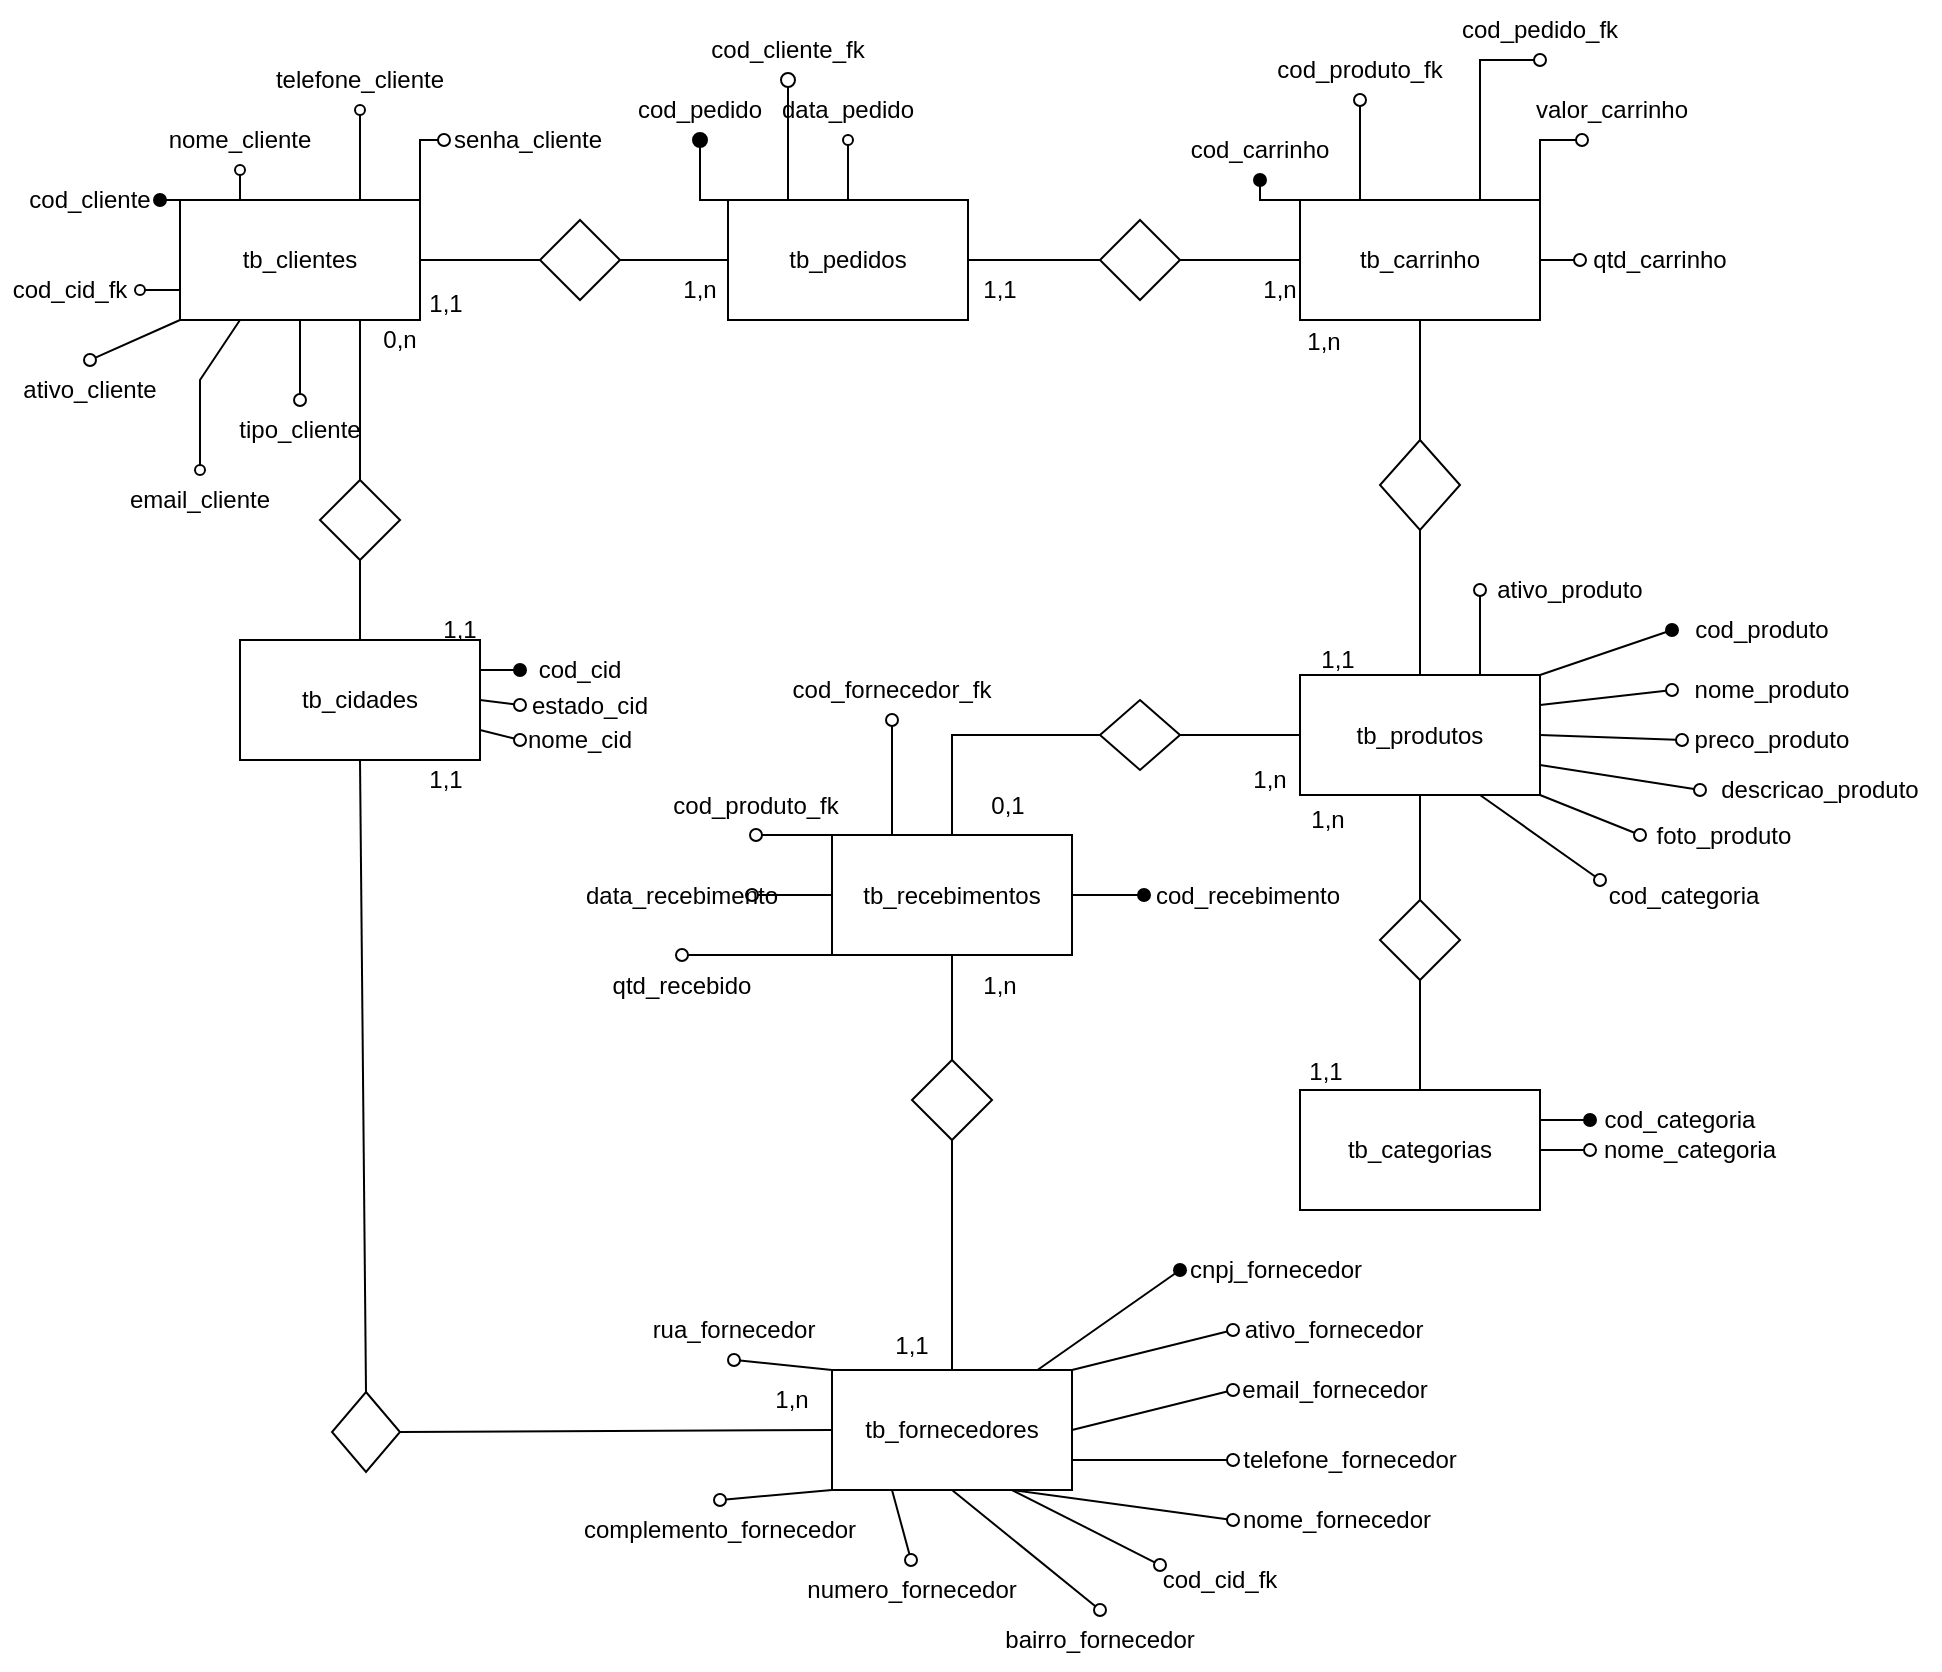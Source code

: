 <mxfile version="21.6.5" type="device">
  <diagram name="Página-1" id="2f2o-XNddZ72nW67jyk7">
    <mxGraphModel dx="2293" dy="703" grid="1" gridSize="10" guides="1" tooltips="1" connect="1" arrows="1" fold="1" page="1" pageScale="1" pageWidth="827" pageHeight="1169" math="0" shadow="0">
      <root>
        <mxCell id="0" />
        <mxCell id="1" parent="0" />
        <mxCell id="jbnwQ2-lPO5L_ibhMPWv-1" value="" style="endArrow=none;html=1;rounded=0;entryX=0.75;entryY=1;entryDx=0;entryDy=0;endFill=0;startArrow=oval;startFill=0;exitX=0;exitY=0.25;exitDx=0;exitDy=0;" parent="1" source="jbnwQ2-lPO5L_ibhMPWv-2" target="ZjNwS_tGUqbS9NZz3Lka-1" edge="1">
          <mxGeometry width="50" height="50" relative="1" as="geometry">
            <mxPoint x="727" y="577" as="sourcePoint" />
            <mxPoint x="757" y="584.5" as="targetPoint" />
          </mxGeometry>
        </mxCell>
        <mxCell id="jbnwQ2-lPO5L_ibhMPWv-2" value="cod_categoria" style="text;html=1;strokeColor=none;fillColor=none;align=center;verticalAlign=middle;whiteSpace=wrap;rounded=0;flipV=0;flipH=0;direction=east;spacingLeft=24;" parent="1" vertex="1">
          <mxGeometry x="790" y="602.5" width="60" height="30" as="geometry" />
        </mxCell>
        <mxCell id="F4kQDFRtyyqjlnuMw0bs-2" value="tb_clientes" style="rounded=0;whiteSpace=wrap;html=1;" parent="1" vertex="1">
          <mxGeometry x="80" y="270" width="120" height="60" as="geometry" />
        </mxCell>
        <mxCell id="ZjNwS_tGUqbS9NZz3Lka-1" value="tb_produtos" style="rounded=0;whiteSpace=wrap;html=1;" parent="1" vertex="1">
          <mxGeometry x="640" y="507.5" width="120" height="60" as="geometry" />
        </mxCell>
        <mxCell id="ZjNwS_tGUqbS9NZz3Lka-2" value="tb_carrinho" style="rounded=0;whiteSpace=wrap;html=1;" parent="1" vertex="1">
          <mxGeometry x="640" y="270" width="120" height="60" as="geometry" />
        </mxCell>
        <mxCell id="ZjNwS_tGUqbS9NZz3Lka-3" value="tb_pedidos" style="rounded=0;whiteSpace=wrap;html=1;" parent="1" vertex="1">
          <mxGeometry x="354" y="270" width="120" height="60" as="geometry" />
        </mxCell>
        <mxCell id="ZjNwS_tGUqbS9NZz3Lka-4" value="tb_fornecedores" style="rounded=0;whiteSpace=wrap;html=1;" parent="1" vertex="1">
          <mxGeometry x="406" y="855" width="120" height="60" as="geometry" />
        </mxCell>
        <mxCell id="ZjNwS_tGUqbS9NZz3Lka-5" value="tb_recebimentos" style="rounded=0;whiteSpace=wrap;html=1;" parent="1" vertex="1">
          <mxGeometry x="406" y="587.5" width="120" height="60" as="geometry" />
        </mxCell>
        <mxCell id="ZjNwS_tGUqbS9NZz3Lka-7" value="" style="endArrow=none;html=1;rounded=0;exitX=1;exitY=0.5;exitDx=0;exitDy=0;entryX=0;entryY=0.5;entryDx=0;entryDy=0;" parent="1" source="F4kQDFRtyyqjlnuMw0bs-2" target="ZjNwS_tGUqbS9NZz3Lka-9" edge="1">
          <mxGeometry width="50" height="50" relative="1" as="geometry">
            <mxPoint x="460" y="510" as="sourcePoint" />
            <mxPoint x="510" y="460" as="targetPoint" />
          </mxGeometry>
        </mxCell>
        <mxCell id="ZjNwS_tGUqbS9NZz3Lka-8" value="" style="endArrow=none;html=1;rounded=0;exitX=1;exitY=0.5;exitDx=0;exitDy=0;entryX=0;entryY=0.5;entryDx=0;entryDy=0;" parent="1" source="ZjNwS_tGUqbS9NZz3Lka-3" target="ZjNwS_tGUqbS9NZz3Lka-12" edge="1">
          <mxGeometry width="50" height="50" relative="1" as="geometry">
            <mxPoint x="550" y="325" as="sourcePoint" />
            <mxPoint x="600" y="275" as="targetPoint" />
            <Array as="points" />
          </mxGeometry>
        </mxCell>
        <mxCell id="ZjNwS_tGUqbS9NZz3Lka-9" value="" style="rhombus;whiteSpace=wrap;html=1;" parent="1" vertex="1">
          <mxGeometry x="260" y="280" width="40" height="40" as="geometry" />
        </mxCell>
        <mxCell id="ZjNwS_tGUqbS9NZz3Lka-10" value="" style="endArrow=none;html=1;rounded=0;exitX=1;exitY=0.5;exitDx=0;exitDy=0;entryX=0;entryY=0.5;entryDx=0;entryDy=0;" parent="1" source="ZjNwS_tGUqbS9NZz3Lka-9" target="ZjNwS_tGUqbS9NZz3Lka-3" edge="1">
          <mxGeometry width="50" height="50" relative="1" as="geometry">
            <mxPoint x="320" y="350" as="sourcePoint" />
            <mxPoint x="330" y="300" as="targetPoint" />
          </mxGeometry>
        </mxCell>
        <mxCell id="ZjNwS_tGUqbS9NZz3Lka-12" value="" style="rhombus;whiteSpace=wrap;html=1;" parent="1" vertex="1">
          <mxGeometry x="540" y="280" width="40" height="40" as="geometry" />
        </mxCell>
        <mxCell id="ZjNwS_tGUqbS9NZz3Lka-13" value="" style="endArrow=none;html=1;rounded=0;exitX=1;exitY=0.5;exitDx=0;exitDy=0;entryX=0;entryY=0.5;entryDx=0;entryDy=0;" parent="1" source="ZjNwS_tGUqbS9NZz3Lka-12" target="ZjNwS_tGUqbS9NZz3Lka-2" edge="1">
          <mxGeometry width="50" height="50" relative="1" as="geometry">
            <mxPoint x="560" y="380" as="sourcePoint" />
            <mxPoint x="610" y="330" as="targetPoint" />
          </mxGeometry>
        </mxCell>
        <mxCell id="ZjNwS_tGUqbS9NZz3Lka-21" value="" style="endArrow=none;html=1;rounded=0;exitX=0.5;exitY=0;exitDx=0;exitDy=0;" parent="1" source="ZjNwS_tGUqbS9NZz3Lka-5" target="ZjNwS_tGUqbS9NZz3Lka-22" edge="1">
          <mxGeometry width="50" height="50" relative="1" as="geometry">
            <mxPoint x="486" y="537.5" as="sourcePoint" />
            <mxPoint x="526" y="537.5" as="targetPoint" />
            <Array as="points">
              <mxPoint x="466" y="537.5" />
            </Array>
          </mxGeometry>
        </mxCell>
        <mxCell id="ZjNwS_tGUqbS9NZz3Lka-22" value="" style="rhombus;whiteSpace=wrap;html=1;" parent="1" vertex="1">
          <mxGeometry x="540" y="520" width="40" height="35" as="geometry" />
        </mxCell>
        <mxCell id="ZjNwS_tGUqbS9NZz3Lka-23" value="" style="endArrow=none;html=1;rounded=0;exitX=1;exitY=0.5;exitDx=0;exitDy=0;entryX=0;entryY=0.5;entryDx=0;entryDy=0;" parent="1" source="ZjNwS_tGUqbS9NZz3Lka-22" target="ZjNwS_tGUqbS9NZz3Lka-1" edge="1">
          <mxGeometry width="50" height="50" relative="1" as="geometry">
            <mxPoint x="586" y="597.5" as="sourcePoint" />
            <mxPoint x="636" y="547.5" as="targetPoint" />
          </mxGeometry>
        </mxCell>
        <mxCell id="ZjNwS_tGUqbS9NZz3Lka-24" value="" style="endArrow=none;html=1;rounded=0;exitX=0.5;exitY=1;exitDx=0;exitDy=0;" parent="1" source="ZjNwS_tGUqbS9NZz3Lka-5" target="ZjNwS_tGUqbS9NZz3Lka-25" edge="1">
          <mxGeometry width="50" height="50" relative="1" as="geometry">
            <mxPoint x="496" y="737.5" as="sourcePoint" />
            <mxPoint x="546" y="697.5" as="targetPoint" />
            <Array as="points">
              <mxPoint x="466" y="717.5" />
            </Array>
          </mxGeometry>
        </mxCell>
        <mxCell id="ZjNwS_tGUqbS9NZz3Lka-25" value="" style="rhombus;whiteSpace=wrap;html=1;" parent="1" vertex="1">
          <mxGeometry x="446" y="700" width="40" height="40" as="geometry" />
        </mxCell>
        <mxCell id="ZjNwS_tGUqbS9NZz3Lka-26" value="" style="endArrow=none;html=1;rounded=0;exitX=0.5;exitY=1;exitDx=0;exitDy=0;entryX=0.5;entryY=0;entryDx=0;entryDy=0;" parent="1" source="ZjNwS_tGUqbS9NZz3Lka-25" target="ZjNwS_tGUqbS9NZz3Lka-4" edge="1">
          <mxGeometry width="50" height="50" relative="1" as="geometry">
            <mxPoint x="606" y="687.5" as="sourcePoint" />
            <mxPoint x="656" y="637.5" as="targetPoint" />
          </mxGeometry>
        </mxCell>
        <mxCell id="ZjNwS_tGUqbS9NZz3Lka-29" value="" style="endArrow=none;html=1;rounded=0;exitX=0;exitY=0;exitDx=0;exitDy=0;" parent="1" source="F4kQDFRtyyqjlnuMw0bs-2" edge="1">
          <mxGeometry width="50" height="50" relative="1" as="geometry">
            <mxPoint x="130" y="260" as="sourcePoint" />
            <mxPoint x="79.324" y="270" as="targetPoint" />
          </mxGeometry>
        </mxCell>
        <mxCell id="S-ryOOtSz0reST2wqUbo-1" value="" style="endArrow=oval;html=1;rounded=0;endFill=1;exitX=0;exitY=0;exitDx=0;exitDy=0;entryX=1;entryY=0.5;entryDx=0;entryDy=0;endSize=6;" parent="1" source="F4kQDFRtyyqjlnuMw0bs-2" target="S-ryOOtSz0reST2wqUbo-2" edge="1">
          <mxGeometry width="50" height="50" relative="1" as="geometry">
            <mxPoint x="155" y="210" as="sourcePoint" />
            <mxPoint x="80" y="230" as="targetPoint" />
          </mxGeometry>
        </mxCell>
        <mxCell id="S-ryOOtSz0reST2wqUbo-2" value="cod_cliente" style="text;html=1;strokeColor=none;fillColor=none;align=center;verticalAlign=middle;whiteSpace=wrap;rounded=0;" parent="1" vertex="1">
          <mxGeometry y="255" width="70" height="30" as="geometry" />
        </mxCell>
        <mxCell id="S-ryOOtSz0reST2wqUbo-3" value="" style="endArrow=oval;html=1;rounded=0;endFill=0;entryX=0.5;entryY=1;entryDx=0;entryDy=0;endSize=5;exitX=0.25;exitY=0;exitDx=0;exitDy=0;" parent="1" source="F4kQDFRtyyqjlnuMw0bs-2" target="S-ryOOtSz0reST2wqUbo-5" edge="1">
          <mxGeometry width="50" height="50" relative="1" as="geometry">
            <mxPoint x="110" y="270" as="sourcePoint" />
            <mxPoint x="110" y="190" as="targetPoint" />
          </mxGeometry>
        </mxCell>
        <mxCell id="S-ryOOtSz0reST2wqUbo-5" value="nome_cliente" style="text;html=1;strokeColor=none;fillColor=none;align=center;verticalAlign=middle;whiteSpace=wrap;rounded=0;" parent="1" vertex="1">
          <mxGeometry x="80" y="225" width="60" height="30" as="geometry" />
        </mxCell>
        <mxCell id="S-ryOOtSz0reST2wqUbo-7" value="" style="endArrow=oval;html=1;rounded=0;endFill=0;endSize=5;exitX=0.25;exitY=1;exitDx=0;exitDy=0;entryX=0.5;entryY=0;entryDx=0;entryDy=0;" parent="1" source="F4kQDFRtyyqjlnuMw0bs-2" target="S-ryOOtSz0reST2wqUbo-8" edge="1">
          <mxGeometry width="50" height="50" relative="1" as="geometry">
            <mxPoint x="170" y="270" as="sourcePoint" />
            <mxPoint x="140" y="230" as="targetPoint" />
            <Array as="points">
              <mxPoint x="90" y="360" />
            </Array>
          </mxGeometry>
        </mxCell>
        <mxCell id="S-ryOOtSz0reST2wqUbo-8" value="email_cliente" style="text;html=1;strokeColor=none;fillColor=none;align=center;verticalAlign=middle;whiteSpace=wrap;rounded=0;" parent="1" vertex="1">
          <mxGeometry x="60" y="405" width="60" height="30" as="geometry" />
        </mxCell>
        <mxCell id="S-ryOOtSz0reST2wqUbo-9" value="" style="endArrow=oval;html=1;rounded=0;endFill=0;endSize=5;exitX=0.75;exitY=0;exitDx=0;exitDy=0;entryX=0.5;entryY=1;entryDx=0;entryDy=0;" parent="1" source="F4kQDFRtyyqjlnuMw0bs-2" target="S-ryOOtSz0reST2wqUbo-10" edge="1">
          <mxGeometry width="50" height="50" relative="1" as="geometry">
            <mxPoint x="200" y="240" as="sourcePoint" />
            <mxPoint x="200" y="240" as="targetPoint" />
          </mxGeometry>
        </mxCell>
        <mxCell id="S-ryOOtSz0reST2wqUbo-10" value="&lt;div&gt;telefone_cliente&lt;/div&gt;" style="text;html=1;strokeColor=none;fillColor=none;align=center;verticalAlign=middle;whiteSpace=wrap;rounded=0;" parent="1" vertex="1">
          <mxGeometry x="140" y="195" width="60" height="30" as="geometry" />
        </mxCell>
        <mxCell id="S-ryOOtSz0reST2wqUbo-11" value="" style="endArrow=oval;html=1;rounded=0;endFill=1;endSize=7;strokeWidth=1;exitX=0;exitY=0;exitDx=0;exitDy=0;entryX=0.5;entryY=1;entryDx=0;entryDy=0;" parent="1" source="ZjNwS_tGUqbS9NZz3Lka-3" target="S-ryOOtSz0reST2wqUbo-12" edge="1">
          <mxGeometry width="50" height="50" relative="1" as="geometry">
            <mxPoint x="389" y="260" as="sourcePoint" />
            <mxPoint x="360" y="220" as="targetPoint" />
            <Array as="points">
              <mxPoint x="340" y="270" />
            </Array>
          </mxGeometry>
        </mxCell>
        <mxCell id="S-ryOOtSz0reST2wqUbo-12" value="cod_pedido" style="text;html=1;strokeColor=none;fillColor=none;align=center;verticalAlign=middle;whiteSpace=wrap;rounded=0;" parent="1" vertex="1">
          <mxGeometry x="310" y="210" width="60" height="30" as="geometry" />
        </mxCell>
        <mxCell id="S-ryOOtSz0reST2wqUbo-14" value="" style="endArrow=oval;html=1;rounded=0;endFill=0;endSize=7;exitX=0.25;exitY=0;exitDx=0;exitDy=0;entryX=0.5;entryY=1;entryDx=0;entryDy=0;" parent="1" source="ZjNwS_tGUqbS9NZz3Lka-3" target="S-ryOOtSz0reST2wqUbo-15" edge="1">
          <mxGeometry width="50" height="50" relative="1" as="geometry">
            <mxPoint x="395" y="250" as="sourcePoint" />
            <mxPoint x="390" y="190" as="targetPoint" />
          </mxGeometry>
        </mxCell>
        <mxCell id="S-ryOOtSz0reST2wqUbo-15" value="cod_cliente_fk" style="text;html=1;strokeColor=none;fillColor=none;align=center;verticalAlign=middle;whiteSpace=wrap;rounded=0;" parent="1" vertex="1">
          <mxGeometry x="354" y="180" width="60" height="30" as="geometry" />
        </mxCell>
        <mxCell id="S-ryOOtSz0reST2wqUbo-25" value="" style="endArrow=oval;html=1;rounded=0;endFill=0;endSize=5;exitX=0.5;exitY=0;exitDx=0;exitDy=0;entryX=0.5;entryY=1;entryDx=0;entryDy=0;" parent="1" source="ZjNwS_tGUqbS9NZz3Lka-3" target="Tl1EURoc7UcwLndOuP2t-24" edge="1">
          <mxGeometry width="50" height="50" relative="1" as="geometry">
            <mxPoint x="420" y="270" as="sourcePoint" />
            <mxPoint x="420" y="240" as="targetPoint" />
          </mxGeometry>
        </mxCell>
        <mxCell id="Tl1EURoc7UcwLndOuP2t-2" value="" style="endArrow=none;html=1;rounded=0;startArrow=oval;startFill=0;entryX=1;entryY=0.75;entryDx=0;entryDy=0;exitX=0;exitY=0.5;exitDx=0;exitDy=0;" parent="1" source="Tl1EURoc7UcwLndOuP2t-11" target="ZjNwS_tGUqbS9NZz3Lka-4" edge="1">
          <mxGeometry width="50" height="50" relative="1" as="geometry">
            <mxPoint x="630.5" y="995" as="sourcePoint" />
            <mxPoint x="500.5" y="855" as="targetPoint" />
          </mxGeometry>
        </mxCell>
        <mxCell id="Tl1EURoc7UcwLndOuP2t-4" value="" style="endArrow=none;html=1;rounded=0;startArrow=oval;startFill=0;entryX=0.75;entryY=1;entryDx=0;entryDy=0;exitX=0;exitY=0.5;exitDx=0;exitDy=0;" parent="1" source="Tl1EURoc7UcwLndOuP2t-9" target="ZjNwS_tGUqbS9NZz3Lka-4" edge="1">
          <mxGeometry width="50" height="50" relative="1" as="geometry">
            <mxPoint x="600.5" y="945" as="sourcePoint" />
            <mxPoint x="560.5" y="930" as="targetPoint" />
          </mxGeometry>
        </mxCell>
        <mxCell id="Tl1EURoc7UcwLndOuP2t-8" value="" style="endArrow=none;html=1;rounded=0;startArrow=oval;startFill=0;entryX=1;entryY=0.5;entryDx=0;entryDy=0;exitX=0;exitY=0.5;exitDx=0;exitDy=0;" parent="1" source="Tl1EURoc7UcwLndOuP2t-10" target="ZjNwS_tGUqbS9NZz3Lka-4" edge="1">
          <mxGeometry width="50" height="50" relative="1" as="geometry">
            <mxPoint x="600.5" y="895" as="sourcePoint" />
            <mxPoint x="600.5" y="970" as="targetPoint" />
          </mxGeometry>
        </mxCell>
        <mxCell id="Tl1EURoc7UcwLndOuP2t-9" value="nome_fornecedor" style="text;html=1;strokeColor=none;fillColor=none;align=center;verticalAlign=middle;whiteSpace=wrap;rounded=0;spacingLeft=43;" parent="1" vertex="1">
          <mxGeometry x="606.5" y="915" width="60" height="30" as="geometry" />
        </mxCell>
        <mxCell id="Tl1EURoc7UcwLndOuP2t-10" value="email_fornecedor" style="text;html=1;strokeColor=none;fillColor=none;align=center;verticalAlign=middle;whiteSpace=wrap;rounded=0;spacingLeft=41;" parent="1" vertex="1">
          <mxGeometry x="606.5" y="850" width="60" height="30" as="geometry" />
        </mxCell>
        <mxCell id="Tl1EURoc7UcwLndOuP2t-11" value="telefone_fornecedor" style="text;html=1;strokeColor=none;fillColor=none;align=center;verticalAlign=middle;whiteSpace=wrap;rounded=0;spacingLeft=57;" parent="1" vertex="1">
          <mxGeometry x="606.5" y="885" width="60" height="30" as="geometry" />
        </mxCell>
        <mxCell id="Tl1EURoc7UcwLndOuP2t-20" value="cnpj_fornecedor" style="text;html=1;strokeColor=none;fillColor=none;align=center;verticalAlign=middle;whiteSpace=wrap;rounded=0;spacingLeft=36;" parent="1" vertex="1">
          <mxGeometry x="580" y="790" width="60" height="30" as="geometry" />
        </mxCell>
        <mxCell id="Tl1EURoc7UcwLndOuP2t-24" value="data_pedido" style="text;html=1;strokeColor=none;fillColor=none;align=center;verticalAlign=middle;whiteSpace=wrap;rounded=0;" parent="1" vertex="1">
          <mxGeometry x="384" y="210" width="60" height="30" as="geometry" />
        </mxCell>
        <mxCell id="Tl1EURoc7UcwLndOuP2t-25" style="edgeStyle=none;rounded=0;orthogonalLoop=1;jettySize=auto;html=1;exitX=0.5;exitY=0;exitDx=0;exitDy=0;" parent="1" source="Tl1EURoc7UcwLndOuP2t-24" target="Tl1EURoc7UcwLndOuP2t-24" edge="1">
          <mxGeometry relative="1" as="geometry" />
        </mxCell>
        <mxCell id="Tl1EURoc7UcwLndOuP2t-28" value="valor_carrinho" style="text;html=1;strokeColor=none;fillColor=none;align=center;verticalAlign=middle;whiteSpace=wrap;rounded=0;" parent="1" vertex="1">
          <mxGeometry x="766" y="210" width="60" height="30" as="geometry" />
        </mxCell>
        <mxCell id="Tl1EURoc7UcwLndOuP2t-30" value="cod_pedido_fk" style="text;html=1;strokeColor=none;fillColor=none;align=center;verticalAlign=middle;whiteSpace=wrap;rounded=0;" parent="1" vertex="1">
          <mxGeometry x="730" y="170" width="60" height="30" as="geometry" />
        </mxCell>
        <mxCell id="Tl1EURoc7UcwLndOuP2t-31" value="cod_produto_fk" style="text;html=1;strokeColor=none;fillColor=none;align=center;verticalAlign=middle;whiteSpace=wrap;rounded=0;" parent="1" vertex="1">
          <mxGeometry x="640" y="190" width="60" height="30" as="geometry" />
        </mxCell>
        <mxCell id="Tl1EURoc7UcwLndOuP2t-32" value="cod_carrinho" style="text;html=1;strokeColor=none;fillColor=none;align=center;verticalAlign=middle;whiteSpace=wrap;rounded=0;" parent="1" vertex="1">
          <mxGeometry x="590" y="230" width="60" height="30" as="geometry" />
        </mxCell>
        <mxCell id="Tl1EURoc7UcwLndOuP2t-33" value="" style="endArrow=none;html=1;rounded=0;startArrow=oval;startFill=1;entryX=0;entryY=0;entryDx=0;entryDy=0;exitX=0.5;exitY=1;exitDx=0;exitDy=0;" parent="1" source="Tl1EURoc7UcwLndOuP2t-32" target="ZjNwS_tGUqbS9NZz3Lka-2" edge="1">
          <mxGeometry width="50" height="50" relative="1" as="geometry">
            <mxPoint x="570" y="220" as="sourcePoint" />
            <mxPoint x="440" y="200" as="targetPoint" />
            <Array as="points">
              <mxPoint x="620" y="270" />
            </Array>
          </mxGeometry>
        </mxCell>
        <mxCell id="Tl1EURoc7UcwLndOuP2t-35" value="" style="endArrow=none;html=1;rounded=0;startArrow=oval;startFill=0;entryX=0.25;entryY=0;entryDx=0;entryDy=0;exitX=0.5;exitY=1;exitDx=0;exitDy=0;" parent="1" source="Tl1EURoc7UcwLndOuP2t-31" target="ZjNwS_tGUqbS9NZz3Lka-2" edge="1">
          <mxGeometry width="50" height="50" relative="1" as="geometry">
            <mxPoint x="660" y="250" as="sourcePoint" />
            <mxPoint x="660" y="290" as="targetPoint" />
          </mxGeometry>
        </mxCell>
        <mxCell id="Tl1EURoc7UcwLndOuP2t-36" value="" style="endArrow=none;html=1;rounded=0;startArrow=oval;startFill=0;entryX=0.75;entryY=0;entryDx=0;entryDy=0;exitX=0.5;exitY=1;exitDx=0;exitDy=0;" parent="1" source="Tl1EURoc7UcwLndOuP2t-30" target="ZjNwS_tGUqbS9NZz3Lka-2" edge="1">
          <mxGeometry width="50" height="50" relative="1" as="geometry">
            <mxPoint x="670" y="260" as="sourcePoint" />
            <mxPoint x="670" y="300" as="targetPoint" />
            <Array as="points">
              <mxPoint x="730" y="200" />
            </Array>
          </mxGeometry>
        </mxCell>
        <mxCell id="Tl1EURoc7UcwLndOuP2t-37" value="" style="endArrow=none;html=1;rounded=0;startArrow=oval;startFill=0;entryX=1;entryY=0;entryDx=0;entryDy=0;exitX=0.25;exitY=1;exitDx=0;exitDy=0;" parent="1" source="Tl1EURoc7UcwLndOuP2t-28" target="ZjNwS_tGUqbS9NZz3Lka-2" edge="1">
          <mxGeometry width="50" height="50" relative="1" as="geometry">
            <mxPoint x="770" y="250" as="sourcePoint" />
            <mxPoint x="810" y="270" as="targetPoint" />
            <Array as="points">
              <mxPoint x="760" y="240" />
            </Array>
          </mxGeometry>
        </mxCell>
        <mxCell id="Tl1EURoc7UcwLndOuP2t-39" value="" style="endArrow=none;html=1;rounded=0;startArrow=oval;startFill=1;entryX=1;entryY=0;entryDx=0;entryDy=0;exitX=0;exitY=0.5;exitDx=0;exitDy=0;" parent="1" source="Tl1EURoc7UcwLndOuP2t-47" target="ZjNwS_tGUqbS9NZz3Lka-1" edge="1">
          <mxGeometry width="50" height="50" relative="1" as="geometry">
            <mxPoint x="866" y="497.5" as="sourcePoint" />
            <mxPoint x="796" y="497.5" as="targetPoint" />
          </mxGeometry>
        </mxCell>
        <mxCell id="Tl1EURoc7UcwLndOuP2t-43" value="" style="endArrow=none;html=1;rounded=0;startArrow=oval;startFill=0;entryX=1;entryY=0.25;entryDx=0;entryDy=0;exitX=0;exitY=0.5;exitDx=0;exitDy=0;" parent="1" source="Tl1EURoc7UcwLndOuP2t-48" target="ZjNwS_tGUqbS9NZz3Lka-1" edge="1">
          <mxGeometry width="50" height="50" relative="1" as="geometry">
            <mxPoint x="1006" y="567.5" as="sourcePoint" />
            <mxPoint x="936" y="567.5" as="targetPoint" />
          </mxGeometry>
        </mxCell>
        <mxCell id="Tl1EURoc7UcwLndOuP2t-44" value="" style="endArrow=none;html=1;rounded=0;startArrow=oval;startFill=0;entryX=1;entryY=0.5;entryDx=0;entryDy=0;exitX=0;exitY=0.5;exitDx=0;exitDy=0;" parent="1" source="Tl1EURoc7UcwLndOuP2t-52" target="ZjNwS_tGUqbS9NZz3Lka-1" edge="1">
          <mxGeometry width="50" height="50" relative="1" as="geometry">
            <mxPoint x="826" y="547.5" as="sourcePoint" />
            <mxPoint x="946" y="577.5" as="targetPoint" />
          </mxGeometry>
        </mxCell>
        <mxCell id="Tl1EURoc7UcwLndOuP2t-45" value="" style="endArrow=none;html=1;rounded=0;startArrow=oval;startFill=0;entryX=1;entryY=0.75;entryDx=0;entryDy=0;exitX=0;exitY=0.5;exitDx=0;exitDy=0;" parent="1" source="Tl1EURoc7UcwLndOuP2t-51" target="ZjNwS_tGUqbS9NZz3Lka-1" edge="1">
          <mxGeometry width="50" height="50" relative="1" as="geometry">
            <mxPoint x="1026" y="587.5" as="sourcePoint" />
            <mxPoint x="956" y="587.5" as="targetPoint" />
          </mxGeometry>
        </mxCell>
        <mxCell id="Tl1EURoc7UcwLndOuP2t-47" value="cod_produto" style="text;html=1;strokeColor=none;fillColor=none;align=center;verticalAlign=middle;whiteSpace=wrap;rounded=0;" parent="1" vertex="1">
          <mxGeometry x="826" y="470" width="90" height="30" as="geometry" />
        </mxCell>
        <mxCell id="Tl1EURoc7UcwLndOuP2t-48" value="nome_produto" style="text;html=1;strokeColor=none;fillColor=none;align=center;verticalAlign=middle;whiteSpace=wrap;rounded=0;" parent="1" vertex="1">
          <mxGeometry x="826" y="500" width="100" height="30" as="geometry" />
        </mxCell>
        <mxCell id="Tl1EURoc7UcwLndOuP2t-51" value="descricao_produto" style="text;html=1;strokeColor=none;fillColor=none;align=center;verticalAlign=middle;whiteSpace=wrap;rounded=0;" parent="1" vertex="1">
          <mxGeometry x="840" y="550" width="120" height="30" as="geometry" />
        </mxCell>
        <mxCell id="Tl1EURoc7UcwLndOuP2t-52" value="preco_produto" style="text;html=1;strokeColor=none;fillColor=none;align=center;verticalAlign=middle;whiteSpace=wrap;rounded=0;" parent="1" vertex="1">
          <mxGeometry x="831" y="525" width="90" height="30" as="geometry" />
        </mxCell>
        <mxCell id="Tl1EURoc7UcwLndOuP2t-54" value="data_recebimento" style="text;html=1;strokeColor=none;fillColor=none;align=center;verticalAlign=middle;whiteSpace=wrap;rounded=0;" parent="1" vertex="1">
          <mxGeometry x="296" y="602.5" width="70" height="30" as="geometry" />
        </mxCell>
        <mxCell id="Tl1EURoc7UcwLndOuP2t-56" value="cod_produto_fk" style="text;html=1;strokeColor=none;fillColor=none;align=center;verticalAlign=middle;whiteSpace=wrap;rounded=0;" parent="1" vertex="1">
          <mxGeometry x="328" y="557.5" width="80" height="30" as="geometry" />
        </mxCell>
        <mxCell id="Tl1EURoc7UcwLndOuP2t-57" value="qtd_recebido" style="text;html=1;strokeColor=none;fillColor=none;align=center;verticalAlign=middle;whiteSpace=wrap;rounded=0;" parent="1" vertex="1">
          <mxGeometry x="266" y="647.5" width="130" height="30" as="geometry" />
        </mxCell>
        <mxCell id="Tl1EURoc7UcwLndOuP2t-58" value="" style="endArrow=none;html=1;rounded=0;startArrow=oval;startFill=0;entryX=0;entryY=0;entryDx=0;entryDy=0;exitX=0.5;exitY=1;exitDx=0;exitDy=0;" parent="1" source="Tl1EURoc7UcwLndOuP2t-56" target="ZjNwS_tGUqbS9NZz3Lka-5" edge="1">
          <mxGeometry width="50" height="50" relative="1" as="geometry">
            <mxPoint x="466" y="507.5" as="sourcePoint" />
            <mxPoint x="726" y="537.5" as="targetPoint" />
          </mxGeometry>
        </mxCell>
        <mxCell id="Tl1EURoc7UcwLndOuP2t-59" value="" style="endArrow=none;html=1;rounded=0;startArrow=oval;startFill=0;entryX=0;entryY=0.5;entryDx=0;entryDy=0;exitX=1;exitY=0.5;exitDx=0;exitDy=0;" parent="1" source="Tl1EURoc7UcwLndOuP2t-54" target="ZjNwS_tGUqbS9NZz3Lka-5" edge="1">
          <mxGeometry width="50" height="50" relative="1" as="geometry">
            <mxPoint x="371" y="617.5" as="sourcePoint" />
            <mxPoint x="726" y="537.5" as="targetPoint" />
          </mxGeometry>
        </mxCell>
        <mxCell id="Tl1EURoc7UcwLndOuP2t-60" value="" style="endArrow=none;html=1;rounded=0;startArrow=oval;startFill=0;entryX=0;entryY=1;entryDx=0;entryDy=0;exitX=0.5;exitY=0;exitDx=0;exitDy=0;" parent="1" source="Tl1EURoc7UcwLndOuP2t-57" target="ZjNwS_tGUqbS9NZz3Lka-5" edge="1">
          <mxGeometry width="50" height="50" relative="1" as="geometry">
            <mxPoint x="686" y="597.5" as="sourcePoint" />
            <mxPoint x="736" y="547.5" as="targetPoint" />
          </mxGeometry>
        </mxCell>
        <mxCell id="Tl1EURoc7UcwLndOuP2t-61" value="1,1" style="text;html=1;strokeColor=none;fillColor=none;align=center;verticalAlign=middle;whiteSpace=wrap;rounded=0;" parent="1" vertex="1">
          <mxGeometry x="415.5" y="830" width="60" height="25" as="geometry" />
        </mxCell>
        <mxCell id="Tl1EURoc7UcwLndOuP2t-63" value="1,n" style="text;html=1;strokeColor=none;fillColor=none;align=center;verticalAlign=middle;whiteSpace=wrap;rounded=0;" parent="1" vertex="1">
          <mxGeometry x="460" y="647.5" width="60" height="30" as="geometry" />
        </mxCell>
        <mxCell id="Tl1EURoc7UcwLndOuP2t-65" value="1,n" style="text;html=1;strokeColor=none;fillColor=none;align=center;verticalAlign=middle;whiteSpace=wrap;rounded=0;" parent="1" vertex="1">
          <mxGeometry x="595" y="545" width="60" height="30" as="geometry" />
        </mxCell>
        <mxCell id="Tl1EURoc7UcwLndOuP2t-66" value="1,n" style="text;html=1;strokeColor=none;fillColor=none;align=center;verticalAlign=middle;whiteSpace=wrap;rounded=0;" parent="1" vertex="1">
          <mxGeometry x="310" y="300" width="60" height="30" as="geometry" />
        </mxCell>
        <mxCell id="Tl1EURoc7UcwLndOuP2t-67" value="1,1" style="text;html=1;strokeColor=none;fillColor=none;align=center;verticalAlign=middle;whiteSpace=wrap;rounded=0;" parent="1" vertex="1">
          <mxGeometry x="183" y="307" width="60" height="30" as="geometry" />
        </mxCell>
        <mxCell id="Tl1EURoc7UcwLndOuP2t-68" value="1,n" style="text;html=1;strokeColor=none;fillColor=none;align=center;verticalAlign=middle;whiteSpace=wrap;rounded=0;" parent="1" vertex="1">
          <mxGeometry x="600" y="300" width="60" height="30" as="geometry" />
        </mxCell>
        <mxCell id="Tl1EURoc7UcwLndOuP2t-69" value="1,1" style="text;html=1;strokeColor=none;fillColor=none;align=center;verticalAlign=middle;whiteSpace=wrap;rounded=0;" parent="1" vertex="1">
          <mxGeometry x="460" y="300" width="60" height="30" as="geometry" />
        </mxCell>
        <mxCell id="9uezJI6PURcAkv06gFwP-1" value="" style="endArrow=none;html=1;rounded=0;exitX=0.5;exitY=0;exitDx=0;exitDy=0;" parent="1" source="9uezJI6PURcAkv06gFwP-15" target="ZjNwS_tGUqbS9NZz3Lka-2" edge="1">
          <mxGeometry width="50" height="50" relative="1" as="geometry">
            <mxPoint x="530" y="490" as="sourcePoint" />
            <mxPoint x="580" y="440" as="targetPoint" />
          </mxGeometry>
        </mxCell>
        <mxCell id="9uezJI6PURcAkv06gFwP-2" value="ativo_cliente" style="text;html=1;strokeColor=none;fillColor=none;align=center;verticalAlign=middle;whiteSpace=wrap;rounded=0;" parent="1" vertex="1">
          <mxGeometry x="5" y="350" width="60" height="30" as="geometry" />
        </mxCell>
        <mxCell id="9uezJI6PURcAkv06gFwP-3" value="" style="endArrow=none;html=1;rounded=0;startArrow=oval;startFill=0;exitX=0.5;exitY=0;exitDx=0;exitDy=0;entryX=0;entryY=1;entryDx=0;entryDy=0;" parent="1" source="9uezJI6PURcAkv06gFwP-2" target="F4kQDFRtyyqjlnuMw0bs-2" edge="1">
          <mxGeometry width="50" height="50" relative="1" as="geometry">
            <mxPoint x="590" y="560" as="sourcePoint" />
            <mxPoint x="110" y="340" as="targetPoint" />
            <Array as="points" />
          </mxGeometry>
        </mxCell>
        <mxCell id="9uezJI6PURcAkv06gFwP-4" value="tipo_cliente" style="text;html=1;strokeColor=none;fillColor=none;align=center;verticalAlign=middle;whiteSpace=wrap;rounded=0;" parent="1" vertex="1">
          <mxGeometry x="110" y="370" width="60" height="30" as="geometry" />
        </mxCell>
        <mxCell id="9uezJI6PURcAkv06gFwP-7" value="" style="endArrow=none;html=1;rounded=0;startArrow=oval;startFill=0;exitX=0.5;exitY=0;exitDx=0;exitDy=0;entryX=0.5;entryY=1;entryDx=0;entryDy=0;" parent="1" source="9uezJI6PURcAkv06gFwP-4" target="F4kQDFRtyyqjlnuMw0bs-2" edge="1">
          <mxGeometry width="50" height="50" relative="1" as="geometry">
            <mxPoint x="175" y="390" as="sourcePoint" />
            <mxPoint x="225" y="340" as="targetPoint" />
          </mxGeometry>
        </mxCell>
        <mxCell id="9uezJI6PURcAkv06gFwP-8" value="qtd_carrinho" style="text;html=1;strokeColor=none;fillColor=none;align=center;verticalAlign=middle;whiteSpace=wrap;rounded=0;" parent="1" vertex="1">
          <mxGeometry x="780" y="285" width="80" height="30" as="geometry" />
        </mxCell>
        <mxCell id="9uezJI6PURcAkv06gFwP-9" value="" style="endArrow=none;html=1;rounded=0;startArrow=oval;startFill=0;entryX=1;entryY=0.5;entryDx=0;entryDy=0;exitX=0;exitY=0.5;exitDx=0;exitDy=0;" parent="1" source="9uezJI6PURcAkv06gFwP-8" target="ZjNwS_tGUqbS9NZz3Lka-2" edge="1">
          <mxGeometry width="50" height="50" relative="1" as="geometry">
            <mxPoint x="750" y="360" as="sourcePoint" />
            <mxPoint x="800" y="310" as="targetPoint" />
          </mxGeometry>
        </mxCell>
        <mxCell id="9uezJI6PURcAkv06gFwP-11" value="" style="endArrow=none;html=1;rounded=0;startArrow=oval;startFill=0;entryX=0.75;entryY=0;entryDx=0;entryDy=0;exitX=0;exitY=0.5;exitDx=0;exitDy=0;" parent="1" source="9uezJI6PURcAkv06gFwP-12" target="ZjNwS_tGUqbS9NZz3Lka-1" edge="1">
          <mxGeometry width="50" height="50" relative="1" as="geometry">
            <mxPoint x="830" y="480" as="sourcePoint" />
            <mxPoint x="730" y="510" as="targetPoint" />
            <Array as="points">
              <mxPoint x="730" y="480" />
            </Array>
          </mxGeometry>
        </mxCell>
        <mxCell id="9uezJI6PURcAkv06gFwP-12" value="ativo_produto" style="text;html=1;strokeColor=none;fillColor=none;align=center;verticalAlign=middle;whiteSpace=wrap;rounded=0;" parent="1" vertex="1">
          <mxGeometry x="730" y="450" width="90" height="30" as="geometry" />
        </mxCell>
        <mxCell id="9uezJI6PURcAkv06gFwP-13" value="1,n" style="text;html=1;strokeColor=none;fillColor=none;align=center;verticalAlign=middle;whiteSpace=wrap;rounded=0;" parent="1" vertex="1">
          <mxGeometry x="622" y="326" width="60" height="30" as="geometry" />
        </mxCell>
        <mxCell id="9uezJI6PURcAkv06gFwP-14" value="1,1" style="text;html=1;strokeColor=none;fillColor=none;align=center;verticalAlign=middle;whiteSpace=wrap;rounded=0;" parent="1" vertex="1">
          <mxGeometry x="629" y="484" width="60" height="32.5" as="geometry" />
        </mxCell>
        <mxCell id="9uezJI6PURcAkv06gFwP-15" value="" style="rhombus;whiteSpace=wrap;html=1;" parent="1" vertex="1">
          <mxGeometry x="680" y="390" width="40" height="45" as="geometry" />
        </mxCell>
        <mxCell id="9uezJI6PURcAkv06gFwP-17" value="" style="endArrow=none;html=1;rounded=0;entryX=0.5;entryY=1;entryDx=0;entryDy=0;exitX=0.5;exitY=0;exitDx=0;exitDy=0;" parent="1" source="ZjNwS_tGUqbS9NZz3Lka-1" target="9uezJI6PURcAkv06gFwP-15" edge="1">
          <mxGeometry width="50" height="50" relative="1" as="geometry">
            <mxPoint x="590" y="530" as="sourcePoint" />
            <mxPoint x="640" y="480" as="targetPoint" />
          </mxGeometry>
        </mxCell>
        <mxCell id="vsyQUAJhut0UXk86lRQu-1" value="ativo_fornecedor" style="text;html=1;strokeColor=none;fillColor=none;align=center;verticalAlign=middle;whiteSpace=wrap;rounded=0;spacing=0;spacingLeft=40;" parent="1" vertex="1">
          <mxGeometry x="606.5" y="820" width="60" height="30" as="geometry" />
        </mxCell>
        <mxCell id="vsyQUAJhut0UXk86lRQu-3" value="" style="endArrow=none;html=1;rounded=0;startArrow=oval;startFill=0;entryX=1;entryY=0;entryDx=0;entryDy=0;exitX=0;exitY=0.5;exitDx=0;exitDy=0;" parent="1" source="vsyQUAJhut0UXk86lRQu-1" target="ZjNwS_tGUqbS9NZz3Lka-4" edge="1">
          <mxGeometry width="50" height="50" relative="1" as="geometry">
            <mxPoint x="618" y="762.5" as="sourcePoint" />
            <mxPoint x="518" y="620.5" as="targetPoint" />
            <Array as="points" />
          </mxGeometry>
        </mxCell>
        <mxCell id="HZ6WcUXE7XcEqX8iyMWe-2" value="" style="endArrow=none;html=1;rounded=0;startArrow=oval;startFill=1;exitX=0;exitY=0.5;exitDx=0;exitDy=0;" parent="1" source="Tl1EURoc7UcwLndOuP2t-20" target="ZjNwS_tGUqbS9NZz3Lka-4" edge="1">
          <mxGeometry width="50" height="50" relative="1" as="geometry">
            <mxPoint x="560" y="850" as="sourcePoint" />
            <mxPoint x="294.5" y="777.5" as="targetPoint" />
          </mxGeometry>
        </mxCell>
        <mxCell id="HZ6WcUXE7XcEqX8iyMWe-8" value="0,1" style="text;html=1;strokeColor=none;fillColor=none;align=center;verticalAlign=middle;whiteSpace=wrap;rounded=0;" parent="1" vertex="1">
          <mxGeometry x="464" y="557.5" width="60" height="30" as="geometry" />
        </mxCell>
        <mxCell id="fmxYldBwVqD4av5W19d3-1" style="edgeStyle=orthogonalEdgeStyle;rounded=0;orthogonalLoop=1;jettySize=auto;html=1;exitX=0.5;exitY=1;exitDx=0;exitDy=0;" parent="1" source="HZ6WcUXE7XcEqX8iyMWe-8" target="HZ6WcUXE7XcEqX8iyMWe-8" edge="1">
          <mxGeometry relative="1" as="geometry" />
        </mxCell>
        <mxCell id="fmxYldBwVqD4av5W19d3-3" value="tb_cidades" style="rounded=0;whiteSpace=wrap;html=1;" parent="1" vertex="1">
          <mxGeometry x="110" y="490" width="120" height="60" as="geometry" />
        </mxCell>
        <mxCell id="fmxYldBwVqD4av5W19d3-5" value="" style="endArrow=none;html=1;rounded=0;startArrow=oval;startFill=1;entryX=1;entryY=0.25;entryDx=0;entryDy=0;exitX=0;exitY=0.5;exitDx=0;exitDy=0;" parent="1" source="fmxYldBwVqD4av5W19d3-6" target="fmxYldBwVqD4av5W19d3-3" edge="1">
          <mxGeometry width="50" height="50" relative="1" as="geometry">
            <mxPoint x="290" y="535" as="sourcePoint" />
            <mxPoint x="270" y="535" as="targetPoint" />
          </mxGeometry>
        </mxCell>
        <mxCell id="fmxYldBwVqD4av5W19d3-6" value="cod_cid" style="text;html=1;strokeColor=none;fillColor=none;align=center;verticalAlign=middle;whiteSpace=wrap;rounded=0;" parent="1" vertex="1">
          <mxGeometry x="250" y="490" width="60" height="30" as="geometry" />
        </mxCell>
        <mxCell id="fmxYldBwVqD4av5W19d3-7" value="" style="endArrow=none;html=1;rounded=0;exitX=0.5;exitY=0;exitDx=0;exitDy=0;entryX=0.5;entryY=1;entryDx=0;entryDy=0;" parent="1" source="fmxYldBwVqD4av5W19d3-3" target="fmxYldBwVqD4av5W19d3-8" edge="1">
          <mxGeometry width="50" height="50" relative="1" as="geometry">
            <mxPoint x="470" y="477.5" as="sourcePoint" />
            <mxPoint x="170" y="482.5" as="targetPoint" />
          </mxGeometry>
        </mxCell>
        <mxCell id="fmxYldBwVqD4av5W19d3-8" value="" style="rhombus;whiteSpace=wrap;html=1;" parent="1" vertex="1">
          <mxGeometry x="150" y="410" width="40" height="40" as="geometry" />
        </mxCell>
        <mxCell id="fmxYldBwVqD4av5W19d3-9" value="" style="endArrow=none;html=1;rounded=0;exitX=0.5;exitY=0;exitDx=0;exitDy=0;entryX=0.75;entryY=1;entryDx=0;entryDy=0;" parent="1" source="fmxYldBwVqD4av5W19d3-8" target="F4kQDFRtyyqjlnuMw0bs-2" edge="1">
          <mxGeometry width="50" height="50" relative="1" as="geometry">
            <mxPoint x="470" y="480" as="sourcePoint" />
            <mxPoint x="280" y="435" as="targetPoint" />
            <Array as="points" />
          </mxGeometry>
        </mxCell>
        <mxCell id="fmxYldBwVqD4av5W19d3-12" value="&lt;div&gt;cod_cid_fk&lt;/div&gt;" style="text;html=1;strokeColor=none;fillColor=none;align=center;verticalAlign=middle;whiteSpace=wrap;rounded=0;" parent="1" vertex="1">
          <mxGeometry x="-10" y="300" width="70" height="30" as="geometry" />
        </mxCell>
        <mxCell id="fmxYldBwVqD4av5W19d3-15" value="" style="endArrow=none;html=1;rounded=0;startArrow=oval;startFill=0;entryX=1;entryY=1;entryDx=0;entryDy=0;exitX=0;exitY=0.5;exitDx=0;exitDy=0;" parent="1" source="fmxYldBwVqD4av5W19d3-16" target="ZjNwS_tGUqbS9NZz3Lka-1" edge="1">
          <mxGeometry width="50" height="50" relative="1" as="geometry">
            <mxPoint x="760" y="590" as="sourcePoint" />
            <mxPoint x="490" y="400" as="targetPoint" />
          </mxGeometry>
        </mxCell>
        <mxCell id="fmxYldBwVqD4av5W19d3-16" value="foto_produto" style="text;html=1;strokeColor=none;fillColor=none;align=center;verticalAlign=middle;whiteSpace=wrap;rounded=0;spacingLeft=7;" parent="1" vertex="1">
          <mxGeometry x="810" y="572.5" width="77" height="30" as="geometry" />
        </mxCell>
        <mxCell id="fmxYldBwVqD4av5W19d3-21" value="tb_categorias" style="rounded=0;whiteSpace=wrap;html=1;" parent="1" vertex="1">
          <mxGeometry x="640" y="715" width="120" height="60" as="geometry" />
        </mxCell>
        <mxCell id="fmxYldBwVqD4av5W19d3-29" value="" style="endArrow=oval;html=1;rounded=0;exitX=1;exitY=0.5;exitDx=0;exitDy=0;endFill=0;entryX=0;entryY=0.5;entryDx=0;entryDy=0;" parent="1" source="fmxYldBwVqD4av5W19d3-21" target="fmxYldBwVqD4av5W19d3-34" edge="1">
          <mxGeometry width="50" height="50" relative="1" as="geometry">
            <mxPoint x="800" y="745" as="sourcePoint" />
            <mxPoint x="790" y="760" as="targetPoint" />
          </mxGeometry>
        </mxCell>
        <mxCell id="fmxYldBwVqD4av5W19d3-31" value="" style="endArrow=oval;html=1;rounded=0;endFill=1;exitX=1;exitY=0.25;exitDx=0;exitDy=0;entryX=0;entryY=0.5;entryDx=0;entryDy=0;" parent="1" source="fmxYldBwVqD4av5W19d3-21" target="fmxYldBwVqD4av5W19d3-32" edge="1">
          <mxGeometry width="50" height="50" relative="1" as="geometry">
            <mxPoint x="730" y="675" as="sourcePoint" />
            <mxPoint x="830" y="715" as="targetPoint" />
          </mxGeometry>
        </mxCell>
        <mxCell id="fmxYldBwVqD4av5W19d3-32" value="cod_categoria" style="text;html=1;strokeColor=none;fillColor=none;align=center;verticalAlign=middle;whiteSpace=wrap;rounded=0;" parent="1" vertex="1">
          <mxGeometry x="785" y="715" width="90" height="30" as="geometry" />
        </mxCell>
        <mxCell id="fmxYldBwVqD4av5W19d3-34" value="nome_categoria" style="text;html=1;strokeColor=none;fillColor=none;align=center;verticalAlign=middle;whiteSpace=wrap;rounded=0;" parent="1" vertex="1">
          <mxGeometry x="785" y="727.5" width="100" height="35" as="geometry" />
        </mxCell>
        <mxCell id="fmxYldBwVqD4av5W19d3-35" value="" style="endArrow=none;html=1;rounded=0;exitX=0.5;exitY=0;exitDx=0;exitDy=0;entryX=0.5;entryY=1;entryDx=0;entryDy=0;" parent="1" source="fmxYldBwVqD4av5W19d3-21" target="fmxYldBwVqD4av5W19d3-36" edge="1">
          <mxGeometry width="50" height="50" relative="1" as="geometry">
            <mxPoint x="730" y="640" as="sourcePoint" />
            <mxPoint x="700" y="680" as="targetPoint" />
          </mxGeometry>
        </mxCell>
        <mxCell id="fmxYldBwVqD4av5W19d3-36" value="" style="rhombus;whiteSpace=wrap;html=1;" parent="1" vertex="1">
          <mxGeometry x="680" y="620" width="40" height="40" as="geometry" />
        </mxCell>
        <mxCell id="fmxYldBwVqD4av5W19d3-37" value="" style="endArrow=none;html=1;rounded=0;exitX=0.5;exitY=0;exitDx=0;exitDy=0;entryX=0.5;entryY=1;entryDx=0;entryDy=0;" parent="1" source="fmxYldBwVqD4av5W19d3-36" target="ZjNwS_tGUqbS9NZz3Lka-1" edge="1">
          <mxGeometry width="50" height="50" relative="1" as="geometry">
            <mxPoint x="730" y="640" as="sourcePoint" />
            <mxPoint x="780" y="590" as="targetPoint" />
          </mxGeometry>
        </mxCell>
        <mxCell id="fmxYldBwVqD4av5W19d3-38" value="" style="endArrow=oval;html=1;rounded=0;endFill=0;exitX=1;exitY=0;exitDx=0;exitDy=0;entryX=0;entryY=0.5;entryDx=0;entryDy=0;" parent="1" source="F4kQDFRtyyqjlnuMw0bs-2" target="fmxYldBwVqD4av5W19d3-39" edge="1">
          <mxGeometry width="50" height="50" relative="1" as="geometry">
            <mxPoint x="216" y="380" as="sourcePoint" />
            <mxPoint x="240" y="190" as="targetPoint" />
            <Array as="points">
              <mxPoint x="200" y="240" />
            </Array>
          </mxGeometry>
        </mxCell>
        <mxCell id="fmxYldBwVqD4av5W19d3-39" value="senha_cliente" style="text;html=1;strokeColor=none;fillColor=none;align=center;verticalAlign=middle;whiteSpace=wrap;rounded=0;" parent="1" vertex="1">
          <mxGeometry x="212" y="225" width="84" height="30" as="geometry" />
        </mxCell>
        <mxCell id="EugOOFMT5J3IFzMl5P8F-1" value="&lt;div&gt;nome_cid&lt;/div&gt;" style="text;html=1;strokeColor=none;fillColor=none;align=center;verticalAlign=middle;whiteSpace=wrap;rounded=0;" parent="1" vertex="1">
          <mxGeometry x="250" y="522.5" width="60" height="35" as="geometry" />
        </mxCell>
        <mxCell id="EugOOFMT5J3IFzMl5P8F-2" value="" style="endArrow=oval;html=1;rounded=0;exitX=1;exitY=0.75;exitDx=0;exitDy=0;entryX=0;entryY=0.5;entryDx=0;entryDy=0;endFill=0;" parent="1" source="fmxYldBwVqD4av5W19d3-3" target="EugOOFMT5J3IFzMl5P8F-1" edge="1">
          <mxGeometry width="50" height="50" relative="1" as="geometry">
            <mxPoint x="470" y="500" as="sourcePoint" />
            <mxPoint x="520" y="450" as="targetPoint" />
          </mxGeometry>
        </mxCell>
        <mxCell id="EugOOFMT5J3IFzMl5P8F-3" value="0,n" style="text;html=1;strokeColor=none;fillColor=none;align=center;verticalAlign=middle;whiteSpace=wrap;rounded=0;" parent="1" vertex="1">
          <mxGeometry x="160" y="325" width="60" height="30" as="geometry" />
        </mxCell>
        <mxCell id="EugOOFMT5J3IFzMl5P8F-4" value="1,1" style="text;html=1;strokeColor=none;fillColor=none;align=center;verticalAlign=middle;whiteSpace=wrap;rounded=0;" parent="1" vertex="1">
          <mxGeometry x="190" y="470" width="60" height="30" as="geometry" />
        </mxCell>
        <mxCell id="EugOOFMT5J3IFzMl5P8F-6" value="&lt;div&gt;estado_cid&lt;/div&gt;" style="text;html=1;strokeColor=none;fillColor=none;align=center;verticalAlign=middle;whiteSpace=wrap;rounded=0;" parent="1" vertex="1">
          <mxGeometry x="250" y="507.5" width="70" height="30" as="geometry" />
        </mxCell>
        <mxCell id="EugOOFMT5J3IFzMl5P8F-8" value="" style="endArrow=oval;html=1;rounded=0;exitX=1;exitY=0.5;exitDx=0;exitDy=0;entryX=0;entryY=0.5;entryDx=0;entryDy=0;endFill=0;" parent="1" source="fmxYldBwVqD4av5W19d3-3" target="EugOOFMT5J3IFzMl5P8F-6" edge="1">
          <mxGeometry width="50" height="50" relative="1" as="geometry">
            <mxPoint x="250" y="555" as="sourcePoint" />
            <mxPoint x="270" y="555" as="targetPoint" />
          </mxGeometry>
        </mxCell>
        <mxCell id="EugOOFMT5J3IFzMl5P8F-9" value="1,n" style="text;html=1;strokeColor=none;fillColor=none;align=center;verticalAlign=middle;whiteSpace=wrap;rounded=0;" parent="1" vertex="1">
          <mxGeometry x="624" y="564.5" width="60" height="30" as="geometry" />
        </mxCell>
        <mxCell id="EugOOFMT5J3IFzMl5P8F-10" value="1,1" style="text;html=1;strokeColor=none;fillColor=none;align=center;verticalAlign=middle;whiteSpace=wrap;rounded=0;" parent="1" vertex="1">
          <mxGeometry x="623" y="691" width="60" height="30" as="geometry" />
        </mxCell>
        <mxCell id="EugOOFMT5J3IFzMl5P8F-12" value="" style="endArrow=none;html=1;rounded=0;startArrow=oval;startFill=0;entryX=0.25;entryY=0;entryDx=0;entryDy=0;exitX=0.5;exitY=1;exitDx=0;exitDy=0;" parent="1" source="EugOOFMT5J3IFzMl5P8F-13" target="ZjNwS_tGUqbS9NZz3Lka-5" edge="1">
          <mxGeometry width="50" height="50" relative="1" as="geometry">
            <mxPoint x="430" y="530" as="sourcePoint" />
            <mxPoint x="354" y="717" as="targetPoint" />
            <Array as="points" />
          </mxGeometry>
        </mxCell>
        <mxCell id="EugOOFMT5J3IFzMl5P8F-13" value="cod_fornecedor_fk" style="text;html=1;strokeColor=none;fillColor=none;align=center;verticalAlign=middle;whiteSpace=wrap;rounded=0;" parent="1" vertex="1">
          <mxGeometry x="406" y="500" width="60" height="30" as="geometry" />
        </mxCell>
        <mxCell id="EugOOFMT5J3IFzMl5P8F-14" value="" style="endArrow=oval;html=1;rounded=0;endFill=0;entryX=1;entryY=0.5;entryDx=0;entryDy=0;endSize=5;exitX=0;exitY=0.75;exitDx=0;exitDy=0;" parent="1" source="F4kQDFRtyyqjlnuMw0bs-2" target="fmxYldBwVqD4av5W19d3-12" edge="1">
          <mxGeometry width="50" height="50" relative="1" as="geometry">
            <mxPoint x="80" y="440" as="sourcePoint" />
            <mxPoint x="80" y="370" as="targetPoint" />
          </mxGeometry>
        </mxCell>
        <mxCell id="EugOOFMT5J3IFzMl5P8F-15" value="cod_cid_fk" style="text;html=1;strokeColor=none;fillColor=none;align=center;verticalAlign=middle;whiteSpace=wrap;rounded=0;" parent="1" vertex="1">
          <mxGeometry x="570" y="945" width="60" height="30" as="geometry" />
        </mxCell>
        <mxCell id="EugOOFMT5J3IFzMl5P8F-16" value="" style="endArrow=oval;html=1;rounded=0;exitX=0.75;exitY=1;exitDx=0;exitDy=0;entryX=0;entryY=0.25;entryDx=0;entryDy=0;endFill=0;" parent="1" source="ZjNwS_tGUqbS9NZz3Lka-4" target="EugOOFMT5J3IFzMl5P8F-15" edge="1">
          <mxGeometry width="50" height="50" relative="1" as="geometry">
            <mxPoint x="476.5" y="965" as="sourcePoint" />
            <mxPoint x="492.5" y="965.0" as="targetPoint" />
          </mxGeometry>
        </mxCell>
        <mxCell id="EugOOFMT5J3IFzMl5P8F-17" value="rua_fornecedor" style="text;html=1;strokeColor=none;fillColor=none;align=center;verticalAlign=middle;whiteSpace=wrap;rounded=0;" parent="1" vertex="1">
          <mxGeometry x="340" y="820" width="34" height="30" as="geometry" />
        </mxCell>
        <mxCell id="EugOOFMT5J3IFzMl5P8F-18" value="complemento_fornecedor" style="text;html=1;strokeColor=none;fillColor=none;align=center;verticalAlign=middle;whiteSpace=wrap;rounded=0;" parent="1" vertex="1">
          <mxGeometry x="310" y="920" width="80" height="30" as="geometry" />
        </mxCell>
        <mxCell id="EugOOFMT5J3IFzMl5P8F-19" value="bairro_fornecedor" style="text;html=1;strokeColor=none;fillColor=none;align=center;verticalAlign=middle;whiteSpace=wrap;rounded=0;" parent="1" vertex="1">
          <mxGeometry x="510" y="975" width="60" height="30" as="geometry" />
        </mxCell>
        <mxCell id="EugOOFMT5J3IFzMl5P8F-21" value="numero_fornecedor" style="text;html=1;strokeColor=none;fillColor=none;align=center;verticalAlign=middle;whiteSpace=wrap;rounded=0;" parent="1" vertex="1">
          <mxGeometry x="415.5" y="950" width="60" height="30" as="geometry" />
        </mxCell>
        <mxCell id="EugOOFMT5J3IFzMl5P8F-22" value="" style="endArrow=none;html=1;rounded=0;exitX=0.5;exitY=0;exitDx=0;exitDy=0;entryX=0.25;entryY=1;entryDx=0;entryDy=0;startArrow=oval;startFill=0;" parent="1" source="EugOOFMT5J3IFzMl5P8F-21" target="ZjNwS_tGUqbS9NZz3Lka-4" edge="1">
          <mxGeometry width="50" height="50" relative="1" as="geometry">
            <mxPoint x="430.5" y="985.0" as="sourcePoint" />
            <mxPoint x="526.5" y="915" as="targetPoint" />
          </mxGeometry>
        </mxCell>
        <mxCell id="EugOOFMT5J3IFzMl5P8F-23" value="" style="endArrow=none;html=1;rounded=0;exitX=0.5;exitY=0;exitDx=0;exitDy=0;entryX=0.5;entryY=1;entryDx=0;entryDy=0;startArrow=oval;startFill=0;" parent="1" source="EugOOFMT5J3IFzMl5P8F-19" target="ZjNwS_tGUqbS9NZz3Lka-4" edge="1">
          <mxGeometry width="50" height="50" relative="1" as="geometry">
            <mxPoint x="367.5" y="950" as="sourcePoint" />
            <mxPoint x="412.5" y="920" as="targetPoint" />
          </mxGeometry>
        </mxCell>
        <mxCell id="EugOOFMT5J3IFzMl5P8F-24" value="" style="endArrow=none;html=1;rounded=0;exitX=0.5;exitY=0;exitDx=0;exitDy=0;entryX=0;entryY=1;entryDx=0;entryDy=0;startArrow=oval;startFill=0;" parent="1" source="EugOOFMT5J3IFzMl5P8F-18" target="ZjNwS_tGUqbS9NZz3Lka-4" edge="1">
          <mxGeometry width="50" height="50" relative="1" as="geometry">
            <mxPoint x="377.5" y="960" as="sourcePoint" />
            <mxPoint x="422.5" y="930" as="targetPoint" />
          </mxGeometry>
        </mxCell>
        <mxCell id="EugOOFMT5J3IFzMl5P8F-25" value="" style="endArrow=none;html=1;rounded=0;exitX=0.5;exitY=1;exitDx=0;exitDy=0;entryX=0;entryY=0;entryDx=0;entryDy=0;startArrow=oval;startFill=0;" parent="1" source="EugOOFMT5J3IFzMl5P8F-17" target="ZjNwS_tGUqbS9NZz3Lka-4" edge="1">
          <mxGeometry width="50" height="50" relative="1" as="geometry">
            <mxPoint x="391" y="895" as="sourcePoint" />
            <mxPoint x="436" y="865" as="targetPoint" />
          </mxGeometry>
        </mxCell>
        <mxCell id="EugOOFMT5J3IFzMl5P8F-26" value="" style="endArrow=none;html=1;rounded=0;entryX=0.5;entryY=1;entryDx=0;entryDy=0;exitX=0.5;exitY=0;exitDx=0;exitDy=0;" parent="1" source="EugOOFMT5J3IFzMl5P8F-27" target="fmxYldBwVqD4av5W19d3-3" edge="1">
          <mxGeometry width="50" height="50" relative="1" as="geometry">
            <mxPoint x="170" y="780" as="sourcePoint" />
            <mxPoint x="183" y="627.5" as="targetPoint" />
          </mxGeometry>
        </mxCell>
        <mxCell id="EugOOFMT5J3IFzMl5P8F-27" value="" style="rhombus;whiteSpace=wrap;html=1;" parent="1" vertex="1">
          <mxGeometry x="156" y="866" width="34" height="40" as="geometry" />
        </mxCell>
        <mxCell id="EugOOFMT5J3IFzMl5P8F-28" value="" style="endArrow=none;html=1;rounded=0;exitX=1;exitY=0.5;exitDx=0;exitDy=0;entryX=0;entryY=0.5;entryDx=0;entryDy=0;" parent="1" source="EugOOFMT5J3IFzMl5P8F-27" target="ZjNwS_tGUqbS9NZz3Lka-4" edge="1">
          <mxGeometry width="50" height="50" relative="1" as="geometry">
            <mxPoint x="476.5" y="815" as="sourcePoint" />
            <mxPoint x="296.5" y="965" as="targetPoint" />
          </mxGeometry>
        </mxCell>
        <mxCell id="EugOOFMT5J3IFzMl5P8F-31" value="1,1" style="text;html=1;strokeColor=none;fillColor=none;align=center;verticalAlign=middle;whiteSpace=wrap;rounded=0;" parent="1" vertex="1">
          <mxGeometry x="183" y="545" width="60" height="30" as="geometry" />
        </mxCell>
        <mxCell id="EugOOFMT5J3IFzMl5P8F-33" value="&lt;div&gt;cod_recebimento&lt;/div&gt;" style="text;html=1;strokeColor=none;fillColor=none;align=center;verticalAlign=middle;whiteSpace=wrap;rounded=0;spacingLeft=36;" parent="1" vertex="1">
          <mxGeometry x="562" y="602.5" width="68" height="30" as="geometry" />
        </mxCell>
        <mxCell id="EugOOFMT5J3IFzMl5P8F-34" value="" style="endArrow=oval;html=1;rounded=0;entryX=0;entryY=0.5;entryDx=0;entryDy=0;exitX=1;exitY=0.5;exitDx=0;exitDy=0;endFill=1;" parent="1" source="ZjNwS_tGUqbS9NZz3Lka-5" target="EugOOFMT5J3IFzMl5P8F-33" edge="1">
          <mxGeometry width="50" height="50" relative="1" as="geometry">
            <mxPoint x="480" y="730" as="sourcePoint" />
            <mxPoint x="530" y="680" as="targetPoint" />
          </mxGeometry>
        </mxCell>
        <mxCell id="EugOOFMT5J3IFzMl5P8F-35" value="1,n" style="text;html=1;strokeColor=none;fillColor=none;align=center;verticalAlign=middle;whiteSpace=wrap;rounded=0;" parent="1" vertex="1">
          <mxGeometry x="355.5" y="855" width="60" height="30" as="geometry" />
        </mxCell>
      </root>
    </mxGraphModel>
  </diagram>
</mxfile>
